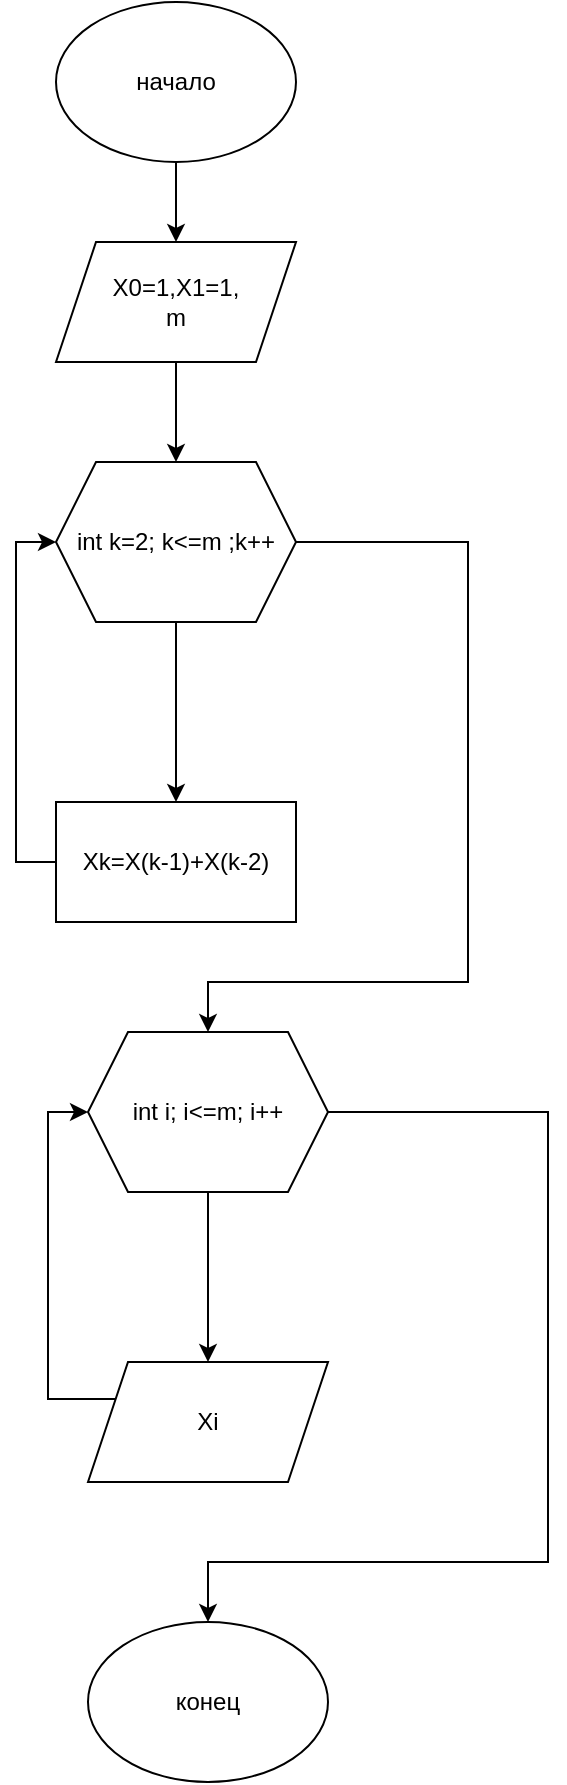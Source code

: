 <mxfile version="20.3.6" type="device"><diagram id="C5RBs43oDa-KdzZeNtuy" name="Page-1"><mxGraphModel dx="1422" dy="712" grid="1" gridSize="10" guides="1" tooltips="1" connect="1" arrows="1" fold="1" page="1" pageScale="1" pageWidth="827" pageHeight="1169" math="0" shadow="0"><root><mxCell id="WIyWlLk6GJQsqaUBKTNV-0"/><mxCell id="WIyWlLk6GJQsqaUBKTNV-1" parent="WIyWlLk6GJQsqaUBKTNV-0"/><mxCell id="jAcmXUH6hI3T0ssYLG3--3" value="" style="edgeStyle=orthogonalEdgeStyle;rounded=0;orthogonalLoop=1;jettySize=auto;html=1;" edge="1" parent="WIyWlLk6GJQsqaUBKTNV-1" source="jAcmXUH6hI3T0ssYLG3--0" target="jAcmXUH6hI3T0ssYLG3--2"><mxGeometry relative="1" as="geometry"/></mxCell><mxCell id="jAcmXUH6hI3T0ssYLG3--0" value="начало" style="ellipse;whiteSpace=wrap;html=1;" vertex="1" parent="WIyWlLk6GJQsqaUBKTNV-1"><mxGeometry x="354" y="30" width="120" height="80" as="geometry"/></mxCell><mxCell id="jAcmXUH6hI3T0ssYLG3--10" value="" style="edgeStyle=orthogonalEdgeStyle;rounded=0;orthogonalLoop=1;jettySize=auto;html=1;" edge="1" parent="WIyWlLk6GJQsqaUBKTNV-1" source="jAcmXUH6hI3T0ssYLG3--2" target="jAcmXUH6hI3T0ssYLG3--7"><mxGeometry relative="1" as="geometry"/></mxCell><mxCell id="jAcmXUH6hI3T0ssYLG3--2" value="&lt;div&gt;X0=1,X1=1,&lt;/div&gt;&lt;div&gt;m&lt;br&gt;&lt;/div&gt;" style="shape=parallelogram;perimeter=parallelogramPerimeter;whiteSpace=wrap;html=1;fixedSize=1;" vertex="1" parent="WIyWlLk6GJQsqaUBKTNV-1"><mxGeometry x="354" y="150" width="120" height="60" as="geometry"/></mxCell><mxCell id="jAcmXUH6hI3T0ssYLG3--5" value="" style="edgeStyle=orthogonalEdgeStyle;rounded=0;orthogonalLoop=1;jettySize=auto;html=1;entryX=0.5;entryY=0;entryDx=0;entryDy=0;" edge="1" source="jAcmXUH6hI3T0ssYLG3--7" parent="WIyWlLk6GJQsqaUBKTNV-1" target="jAcmXUH6hI3T0ssYLG3--9"><mxGeometry relative="1" as="geometry"><mxPoint x="410" y="420" as="targetPoint"/></mxGeometry></mxCell><mxCell id="jAcmXUH6hI3T0ssYLG3--7" value="int k=2; k&amp;lt;=m ;k++" style="shape=hexagon;perimeter=hexagonPerimeter2;whiteSpace=wrap;html=1;fixedSize=1;" vertex="1" parent="WIyWlLk6GJQsqaUBKTNV-1"><mxGeometry x="354" y="260" width="120" height="80" as="geometry"/></mxCell><mxCell id="jAcmXUH6hI3T0ssYLG3--8" style="edgeStyle=orthogonalEdgeStyle;rounded=0;orthogonalLoop=1;jettySize=auto;html=1;exitX=0;exitY=0.5;exitDx=0;exitDy=0;entryX=0;entryY=0.5;entryDx=0;entryDy=0;" edge="1" target="jAcmXUH6hI3T0ssYLG3--7" parent="WIyWlLk6GJQsqaUBKTNV-1" source="jAcmXUH6hI3T0ssYLG3--9"><mxGeometry relative="1" as="geometry"><mxPoint x="350" y="450" as="sourcePoint"/></mxGeometry></mxCell><mxCell id="jAcmXUH6hI3T0ssYLG3--9" value="Xk=X(k-1)+X(k-2)" style="rounded=0;whiteSpace=wrap;html=1;" vertex="1" parent="WIyWlLk6GJQsqaUBKTNV-1"><mxGeometry x="354" y="430" width="120" height="60" as="geometry"/></mxCell><mxCell id="jAcmXUH6hI3T0ssYLG3--12" value="" style="edgeStyle=orthogonalEdgeStyle;rounded=0;orthogonalLoop=1;jettySize=auto;html=1;entryX=0.5;entryY=0;entryDx=0;entryDy=0;" edge="1" source="jAcmXUH6hI3T0ssYLG3--14" parent="WIyWlLk6GJQsqaUBKTNV-1" target="jAcmXUH6hI3T0ssYLG3--16"><mxGeometry relative="1" as="geometry"><mxPoint x="430" y="710" as="targetPoint"/></mxGeometry></mxCell><mxCell id="jAcmXUH6hI3T0ssYLG3--13" style="edgeStyle=orthogonalEdgeStyle;rounded=0;orthogonalLoop=1;jettySize=auto;html=1;exitX=1;exitY=0.5;exitDx=0;exitDy=0;entryX=0.5;entryY=0;entryDx=0;entryDy=0;" edge="1" source="jAcmXUH6hI3T0ssYLG3--14" parent="WIyWlLk6GJQsqaUBKTNV-1" target="jAcmXUH6hI3T0ssYLG3--17"><mxGeometry relative="1" as="geometry"><mxPoint x="570" y="585" as="targetPoint"/><Array as="points"><mxPoint x="600" y="585"/><mxPoint x="600" y="810"/><mxPoint x="430" y="810"/></Array></mxGeometry></mxCell><mxCell id="jAcmXUH6hI3T0ssYLG3--14" value="int i; i&amp;lt;=m; i++" style="shape=hexagon;perimeter=hexagonPerimeter2;whiteSpace=wrap;html=1;fixedSize=1;" vertex="1" parent="WIyWlLk6GJQsqaUBKTNV-1"><mxGeometry x="370" y="545" width="120" height="80" as="geometry"/></mxCell><mxCell id="jAcmXUH6hI3T0ssYLG3--15" style="edgeStyle=orthogonalEdgeStyle;rounded=0;orthogonalLoop=1;jettySize=auto;html=1;exitX=0;exitY=0.25;exitDx=0;exitDy=0;entryX=0;entryY=0.5;entryDx=0;entryDy=0;" edge="1" target="jAcmXUH6hI3T0ssYLG3--14" parent="WIyWlLk6GJQsqaUBKTNV-1" source="jAcmXUH6hI3T0ssYLG3--16"><mxGeometry relative="1" as="geometry"><mxPoint x="360" y="730" as="sourcePoint"/><Array as="points"><mxPoint x="350" y="729"/><mxPoint x="350" y="585"/></Array></mxGeometry></mxCell><mxCell id="jAcmXUH6hI3T0ssYLG3--16" value="Xi" style="shape=parallelogram;perimeter=parallelogramPerimeter;whiteSpace=wrap;html=1;fixedSize=1;" vertex="1" parent="WIyWlLk6GJQsqaUBKTNV-1"><mxGeometry x="370" y="710" width="120" height="60" as="geometry"/></mxCell><mxCell id="jAcmXUH6hI3T0ssYLG3--17" value="конец" style="ellipse;whiteSpace=wrap;html=1;" vertex="1" parent="WIyWlLk6GJQsqaUBKTNV-1"><mxGeometry x="370" y="840" width="120" height="80" as="geometry"/></mxCell><mxCell id="jAcmXUH6hI3T0ssYLG3--18" value="" style="endArrow=classic;html=1;rounded=0;exitX=1;exitY=0.5;exitDx=0;exitDy=0;entryX=0.5;entryY=0;entryDx=0;entryDy=0;" edge="1" parent="WIyWlLk6GJQsqaUBKTNV-1" source="jAcmXUH6hI3T0ssYLG3--7" target="jAcmXUH6hI3T0ssYLG3--14"><mxGeometry width="50" height="50" relative="1" as="geometry"><mxPoint x="390" y="610" as="sourcePoint"/><mxPoint x="440" y="560" as="targetPoint"/><Array as="points"><mxPoint x="560" y="300"/><mxPoint x="560" y="440"/><mxPoint x="560" y="520"/><mxPoint x="490" y="520"/><mxPoint x="430" y="520"/></Array></mxGeometry></mxCell></root></mxGraphModel></diagram></mxfile>